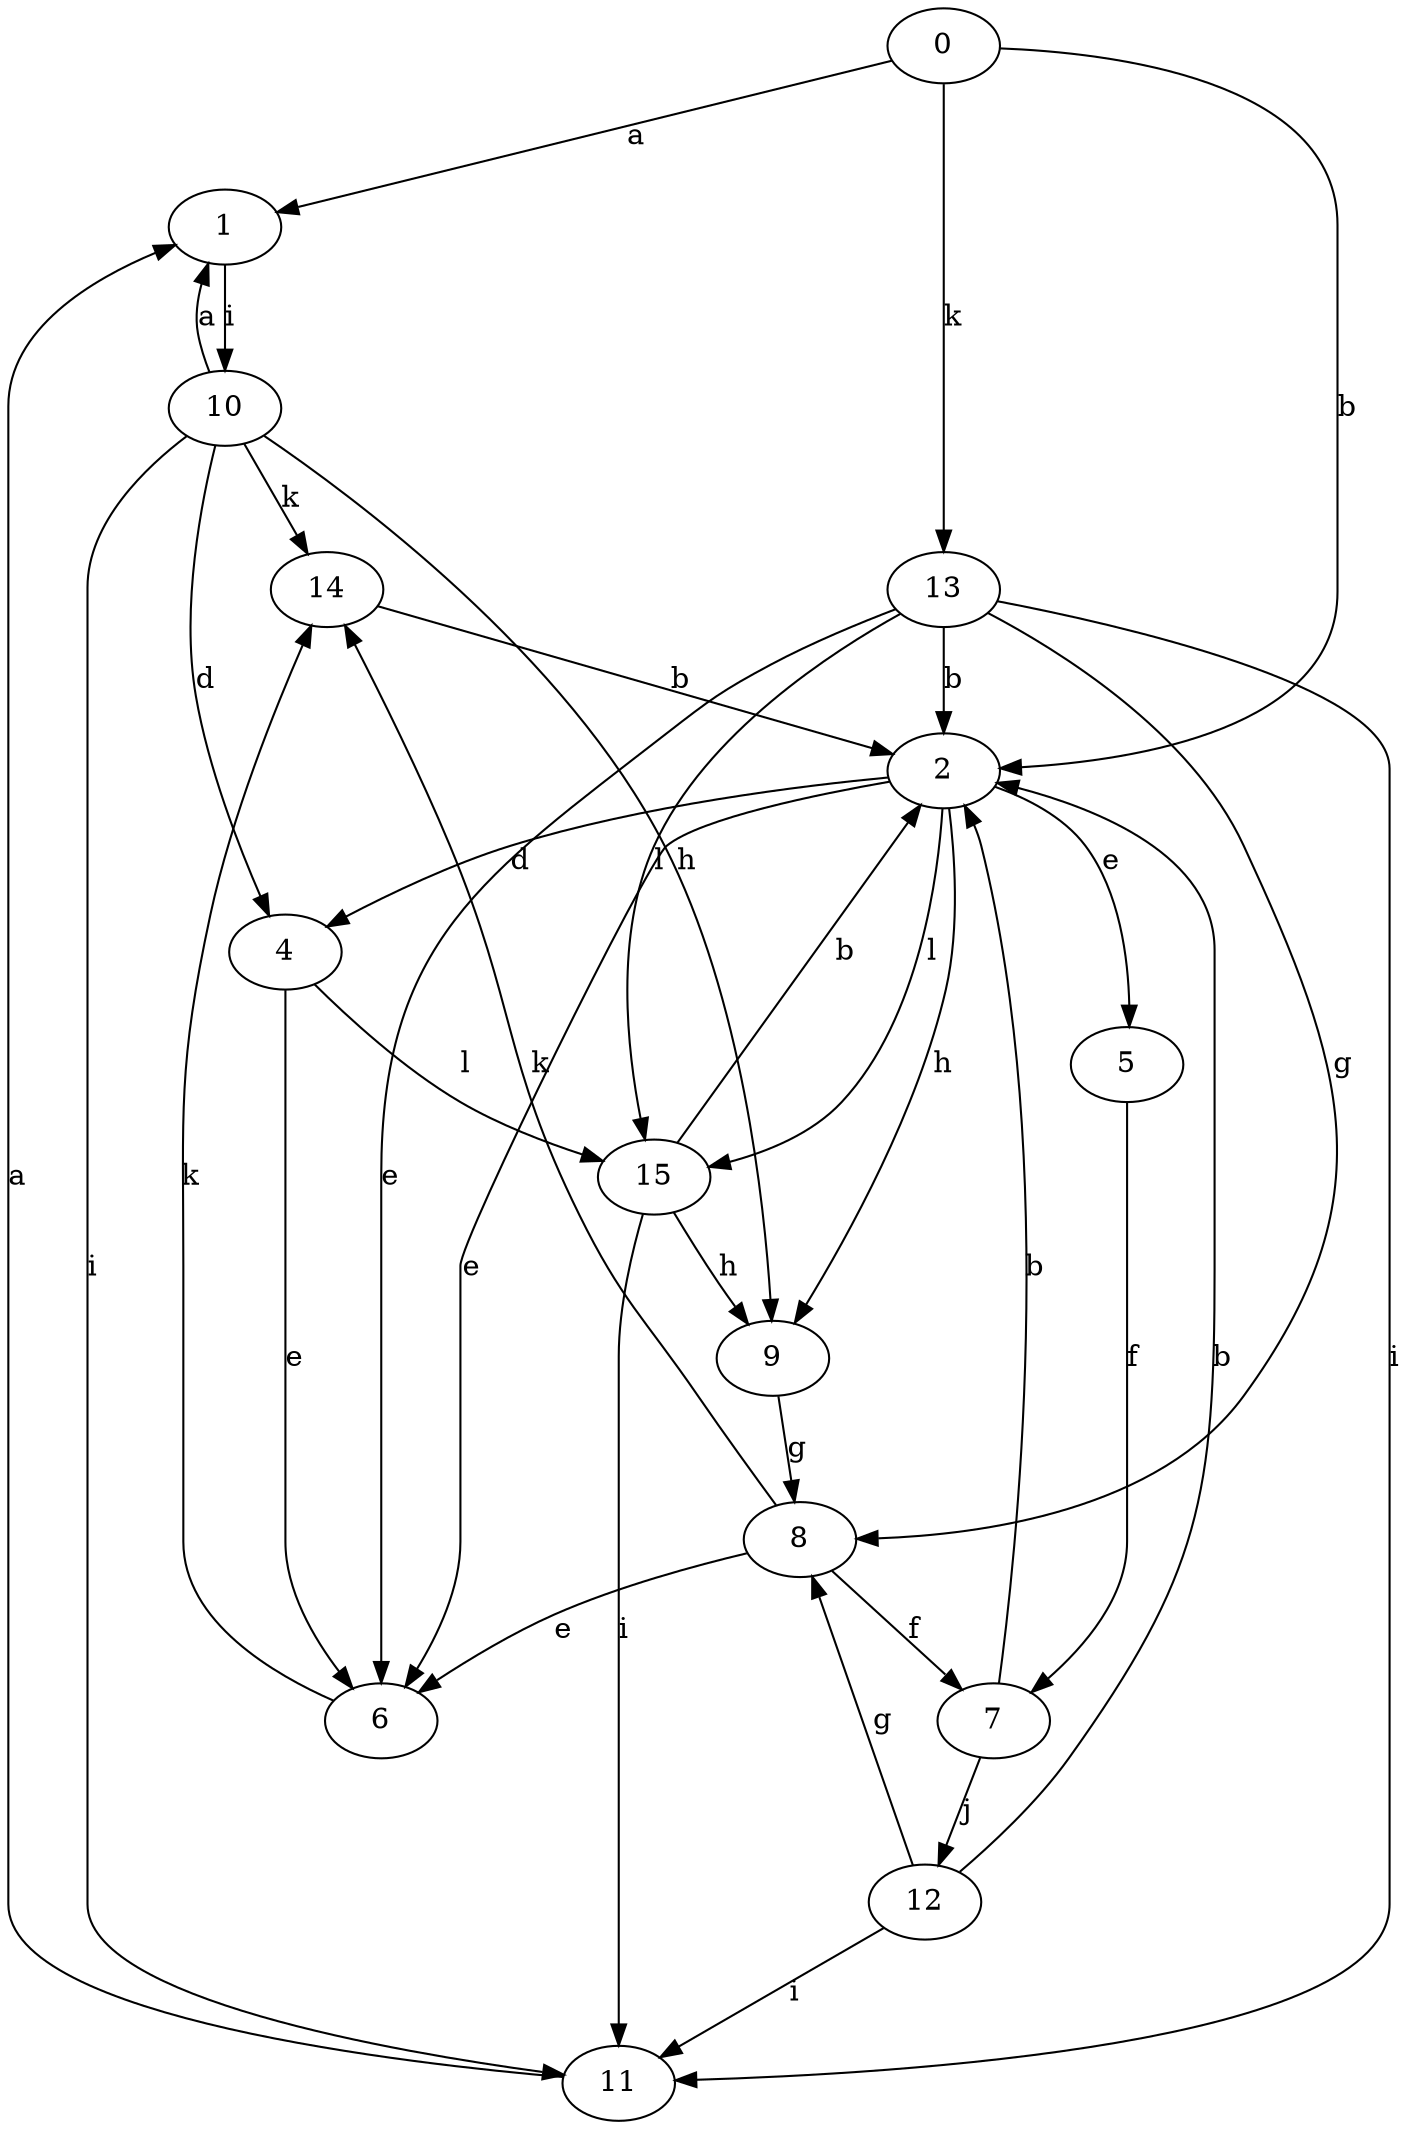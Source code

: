 strict digraph  {
0;
1;
2;
4;
5;
6;
7;
8;
9;
10;
11;
12;
13;
14;
15;
0 -> 1  [label=a];
0 -> 2  [label=b];
0 -> 13  [label=k];
1 -> 10  [label=i];
2 -> 4  [label=d];
2 -> 5  [label=e];
2 -> 6  [label=e];
2 -> 9  [label=h];
2 -> 15  [label=l];
4 -> 6  [label=e];
4 -> 15  [label=l];
5 -> 7  [label=f];
6 -> 14  [label=k];
7 -> 2  [label=b];
7 -> 12  [label=j];
8 -> 6  [label=e];
8 -> 7  [label=f];
8 -> 14  [label=k];
9 -> 8  [label=g];
10 -> 1  [label=a];
10 -> 4  [label=d];
10 -> 9  [label=h];
10 -> 11  [label=i];
10 -> 14  [label=k];
11 -> 1  [label=a];
12 -> 2  [label=b];
12 -> 8  [label=g];
12 -> 11  [label=i];
13 -> 2  [label=b];
13 -> 6  [label=e];
13 -> 8  [label=g];
13 -> 11  [label=i];
13 -> 15  [label=l];
14 -> 2  [label=b];
15 -> 2  [label=b];
15 -> 9  [label=h];
15 -> 11  [label=i];
}
